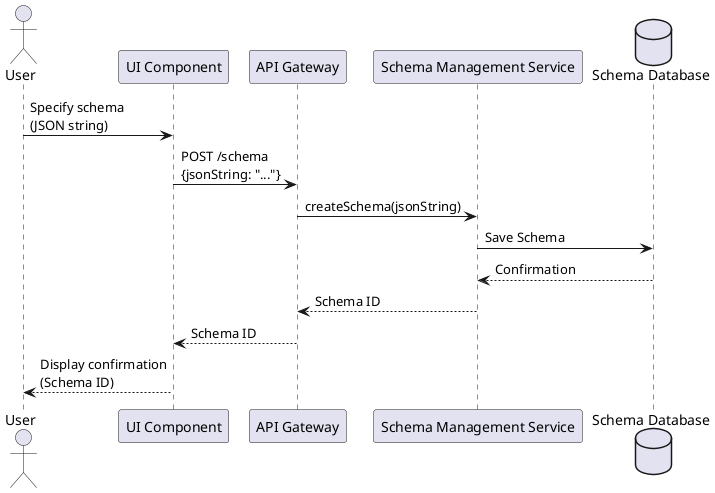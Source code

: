@startuml
actor User
participant "UI Component" as UI
participant "API Gateway" as API
participant "Schema Management Service" as SMS
database "Schema Database" as DB

User -> UI : Specify schema\n(JSON string)
UI -> API : POST /schema\n{jsonString: "..."}
API -> SMS : createSchema(jsonString)
SMS -> DB : Save Schema
DB --> SMS : Confirmation
SMS --> API : Schema ID
API --> UI : Schema ID
UI --> User : Display confirmation\n(Schema ID)

@enduml
